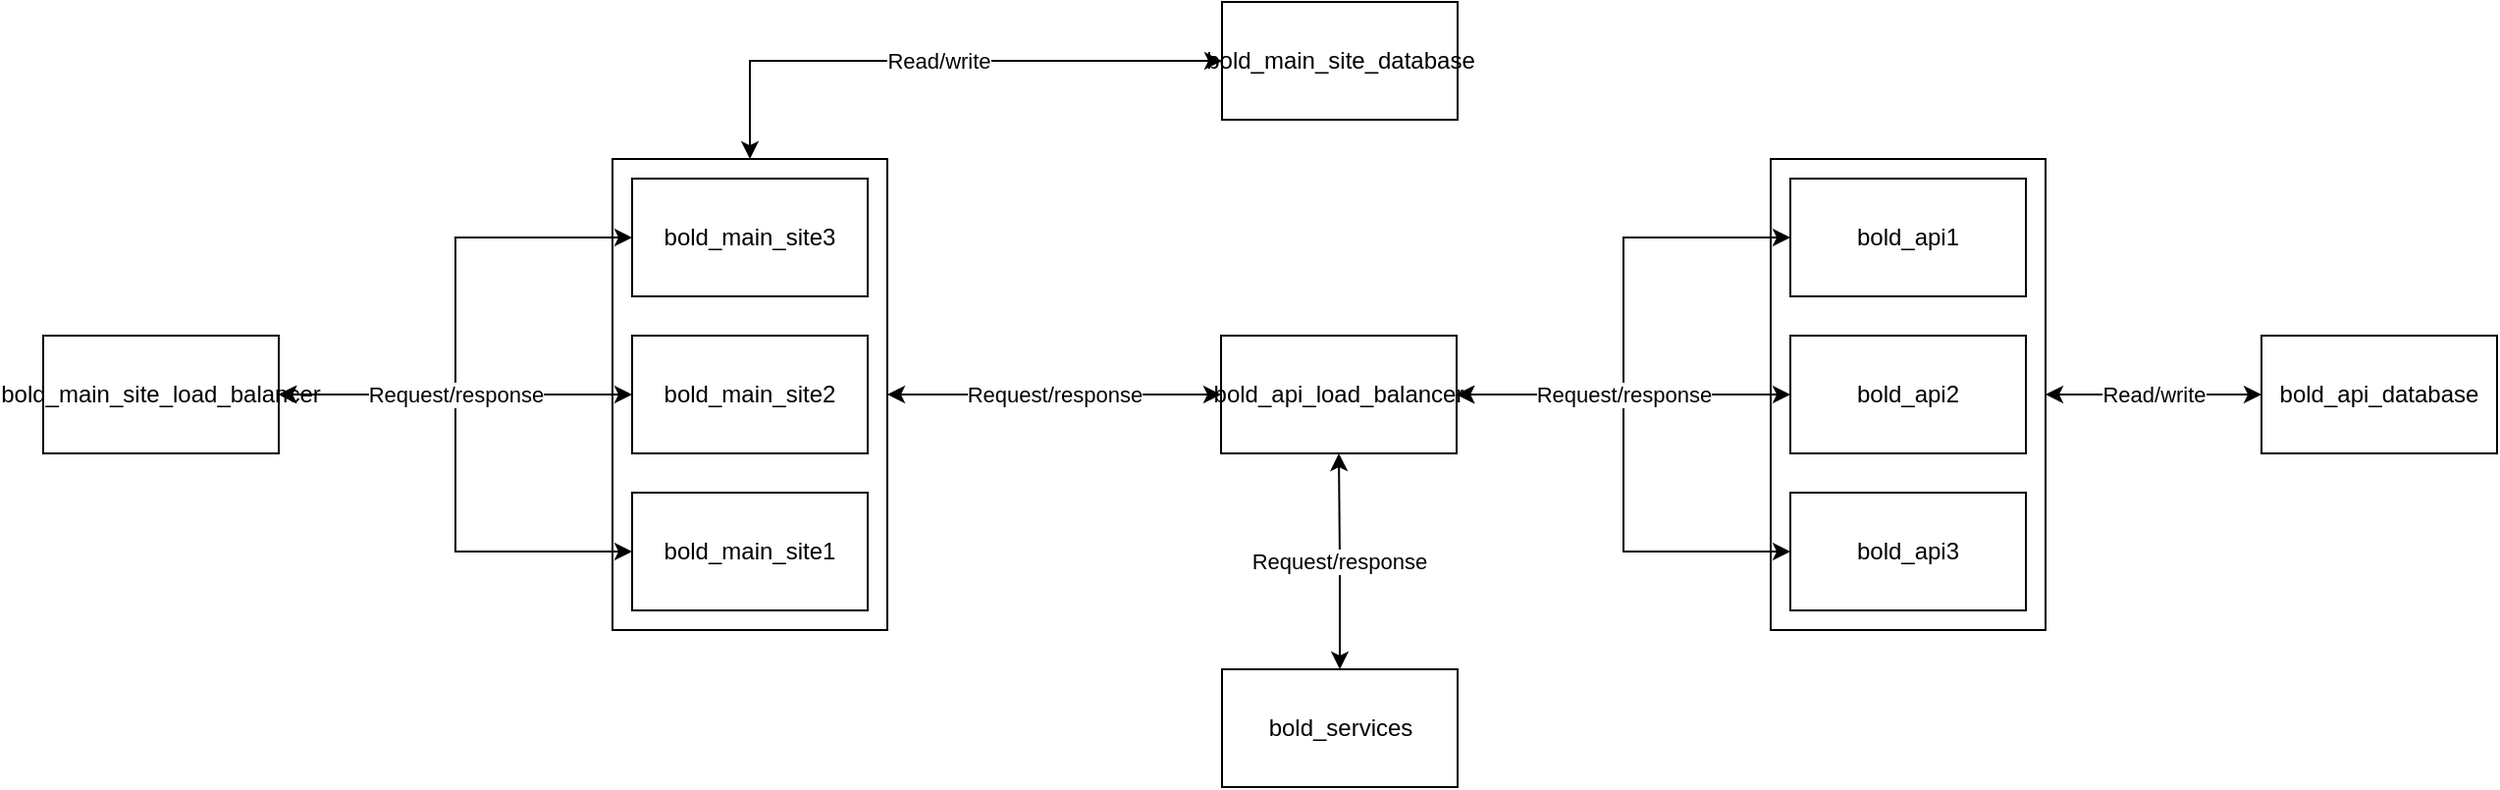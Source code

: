 <mxfile version="14.9.6" type="device"><diagram id="szcIm5VhMmoP3aRwLEJz" name="Página-1"><mxGraphModel dx="1851" dy="592" grid="1" gridSize="10" guides="1" tooltips="1" connect="1" arrows="1" fold="1" page="1" pageScale="1" pageWidth="827" pageHeight="1169" math="0" shadow="0"><root><mxCell id="0"/><mxCell id="1" parent="0"/><mxCell id="ckQTDI0Z9OkmFOBXB1uX-24" value="Read/write" style="edgeStyle=orthogonalEdgeStyle;rounded=0;orthogonalLoop=1;jettySize=auto;html=1;entryX=0;entryY=0.5;entryDx=0;entryDy=0;startArrow=classic;startFill=1;" parent="1" source="ckQTDI0Z9OkmFOBXB1uX-23" target="ckQTDI0Z9OkmFOBXB1uX-1" edge="1"><mxGeometry relative="1" as="geometry"/></mxCell><mxCell id="ckQTDI0Z9OkmFOBXB1uX-23" value="" style="rounded=0;whiteSpace=wrap;html=1;" parent="1" vertex="1"><mxGeometry x="110" y="140" width="140" height="240" as="geometry"/></mxCell><mxCell id="ckQTDI0Z9OkmFOBXB1uX-17" value="Read/write" style="edgeStyle=orthogonalEdgeStyle;rounded=0;orthogonalLoop=1;jettySize=auto;html=1;entryX=0;entryY=0.5;entryDx=0;entryDy=0;exitX=0.5;exitY=0;exitDx=0;exitDy=0;startArrow=classic;startFill=1;" parent="1" source="ckQTDI0Z9OkmFOBXB1uX-16" target="ckQTDI0Z9OkmFOBXB1uX-8" edge="1"><mxGeometry relative="1" as="geometry"/></mxCell><mxCell id="ckQTDI0Z9OkmFOBXB1uX-18" value="Request/response" style="edgeStyle=orthogonalEdgeStyle;rounded=0;orthogonalLoop=1;jettySize=auto;html=1;entryX=0;entryY=0.5;entryDx=0;entryDy=0;startArrow=classic;startFill=1;exitX=1;exitY=0.5;exitDx=0;exitDy=0;" parent="1" source="ckQTDI0Z9OkmFOBXB1uX-16" target="ckQTDI0Z9OkmFOBXB1uX-6" edge="1"><mxGeometry relative="1" as="geometry"><mxPoint x="-250" y="260" as="sourcePoint"/></mxGeometry></mxCell><mxCell id="ckQTDI0Z9OkmFOBXB1uX-16" value="" style="rounded=0;whiteSpace=wrap;html=1;" parent="1" vertex="1"><mxGeometry x="-480" y="140" width="140" height="240" as="geometry"/></mxCell><mxCell id="ckQTDI0Z9OkmFOBXB1uX-1" value="bold_api_database" style="rounded=0;whiteSpace=wrap;html=1;" parent="1" vertex="1"><mxGeometry x="360" y="230" width="120" height="60" as="geometry"/></mxCell><mxCell id="ckQTDI0Z9OkmFOBXB1uX-2" value="bold_api1" style="rounded=0;whiteSpace=wrap;html=1;" parent="1" vertex="1"><mxGeometry x="120" y="150" width="120" height="60" as="geometry"/></mxCell><mxCell id="ckQTDI0Z9OkmFOBXB1uX-4" value="bold_api2" style="rounded=0;whiteSpace=wrap;html=1;" parent="1" vertex="1"><mxGeometry x="120" y="230" width="120" height="60" as="geometry"/></mxCell><mxCell id="ckQTDI0Z9OkmFOBXB1uX-5" value="bold_api3" style="rounded=0;whiteSpace=wrap;html=1;" parent="1" vertex="1"><mxGeometry x="120" y="310" width="120" height="60" as="geometry"/></mxCell><mxCell id="ckQTDI0Z9OkmFOBXB1uX-20" style="edgeStyle=orthogonalEdgeStyle;rounded=0;orthogonalLoop=1;jettySize=auto;html=1;exitX=1;exitY=0.5;exitDx=0;exitDy=0;entryX=0;entryY=0.5;entryDx=0;entryDy=0;startArrow=classic;startFill=1;" parent="1" source="ckQTDI0Z9OkmFOBXB1uX-6" target="ckQTDI0Z9OkmFOBXB1uX-5" edge="1"><mxGeometry relative="1" as="geometry"/></mxCell><mxCell id="ckQTDI0Z9OkmFOBXB1uX-22" style="edgeStyle=orthogonalEdgeStyle;rounded=0;orthogonalLoop=1;jettySize=auto;html=1;exitX=1;exitY=0.5;exitDx=0;exitDy=0;entryX=0;entryY=0.5;entryDx=0;entryDy=0;startArrow=classic;startFill=1;" parent="1" source="ckQTDI0Z9OkmFOBXB1uX-6" target="ckQTDI0Z9OkmFOBXB1uX-2" edge="1"><mxGeometry relative="1" as="geometry"/></mxCell><mxCell id="ckQTDI0Z9OkmFOBXB1uX-6" value="bold_api_load_balancer" style="rounded=0;whiteSpace=wrap;html=1;" parent="1" vertex="1"><mxGeometry x="-170" y="230" width="120" height="60" as="geometry"/></mxCell><mxCell id="ckQTDI0Z9OkmFOBXB1uX-19" value="Request/response" style="edgeStyle=orthogonalEdgeStyle;rounded=0;orthogonalLoop=1;jettySize=auto;html=1;exitX=0.5;exitY=0;exitDx=0;exitDy=0;entryX=0.5;entryY=1;entryDx=0;entryDy=0;startArrow=classic;startFill=1;" parent="1" source="ckQTDI0Z9OkmFOBXB1uX-7" target="ckQTDI0Z9OkmFOBXB1uX-6" edge="1"><mxGeometry relative="1" as="geometry"/></mxCell><mxCell id="ckQTDI0Z9OkmFOBXB1uX-7" value="bold_services" style="rounded=0;whiteSpace=wrap;html=1;" parent="1" vertex="1"><mxGeometry x="-169.5" y="400" width="120" height="60" as="geometry"/></mxCell><mxCell id="ckQTDI0Z9OkmFOBXB1uX-8" value="bold_main_site_database" style="rounded=0;whiteSpace=wrap;html=1;" parent="1" vertex="1"><mxGeometry x="-169.5" y="60" width="120" height="60" as="geometry"/></mxCell><mxCell id="ckQTDI0Z9OkmFOBXB1uX-9" value="bold_main_site1" style="rounded=0;whiteSpace=wrap;html=1;" parent="1" vertex="1"><mxGeometry x="-470" y="310" width="120" height="60" as="geometry"/></mxCell><mxCell id="ckQTDI0Z9OkmFOBXB1uX-10" value="bold_main_site2" style="rounded=0;whiteSpace=wrap;html=1;" parent="1" vertex="1"><mxGeometry x="-470" y="230" width="120" height="60" as="geometry"/></mxCell><mxCell id="ckQTDI0Z9OkmFOBXB1uX-11" value="bold_main_site3" style="rounded=0;whiteSpace=wrap;html=1;" parent="1" vertex="1"><mxGeometry x="-470" y="150" width="120" height="60" as="geometry"/></mxCell><mxCell id="ckQTDI0Z9OkmFOBXB1uX-13" style="edgeStyle=orthogonalEdgeStyle;rounded=0;orthogonalLoop=1;jettySize=auto;html=1;exitX=1;exitY=0.5;exitDx=0;exitDy=0;entryX=0;entryY=0.5;entryDx=0;entryDy=0;startArrow=classic;startFill=1;" parent="1" source="ckQTDI0Z9OkmFOBXB1uX-12" target="ckQTDI0Z9OkmFOBXB1uX-9" edge="1"><mxGeometry relative="1" as="geometry"/></mxCell><mxCell id="ckQTDI0Z9OkmFOBXB1uX-15" style="edgeStyle=orthogonalEdgeStyle;rounded=0;orthogonalLoop=1;jettySize=auto;html=1;exitX=1;exitY=0.5;exitDx=0;exitDy=0;entryX=0;entryY=0.5;entryDx=0;entryDy=0;startArrow=classic;startFill=1;" parent="1" source="ckQTDI0Z9OkmFOBXB1uX-12" target="ckQTDI0Z9OkmFOBXB1uX-11" edge="1"><mxGeometry relative="1" as="geometry"/></mxCell><mxCell id="ckQTDI0Z9OkmFOBXB1uX-12" value="bold_main_site_load_balancer" style="rounded=0;whiteSpace=wrap;html=1;" parent="1" vertex="1"><mxGeometry x="-770" y="230" width="120" height="60" as="geometry"/></mxCell><mxCell id="ckQTDI0Z9OkmFOBXB1uX-14" value="Request/response" style="edgeStyle=orthogonalEdgeStyle;rounded=0;orthogonalLoop=1;jettySize=auto;html=1;exitX=1;exitY=0.5;exitDx=0;exitDy=0;entryX=0;entryY=0.5;entryDx=0;entryDy=0;startArrow=classic;startFill=1;" parent="1" source="ckQTDI0Z9OkmFOBXB1uX-12" target="ckQTDI0Z9OkmFOBXB1uX-10" edge="1"><mxGeometry relative="1" as="geometry"/></mxCell><mxCell id="ckQTDI0Z9OkmFOBXB1uX-21" value="Request/response" style="edgeStyle=orthogonalEdgeStyle;rounded=0;orthogonalLoop=1;jettySize=auto;html=1;exitX=1;exitY=0.5;exitDx=0;exitDy=0;entryX=0;entryY=0.5;entryDx=0;entryDy=0;startArrow=classic;startFill=1;" parent="1" source="ckQTDI0Z9OkmFOBXB1uX-6" target="ckQTDI0Z9OkmFOBXB1uX-4" edge="1"><mxGeometry relative="1" as="geometry"/></mxCell></root></mxGraphModel></diagram></mxfile>
